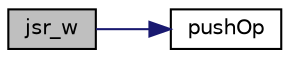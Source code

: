 digraph "jsr_w"
{
 // INTERACTIVE_SVG=YES
  edge [fontname="Helvetica",fontsize="10",labelfontname="Helvetica",labelfontsize="10"];
  node [fontname="Helvetica",fontsize="10",shape=record];
  rankdir="LR";
  Node3063 [label="jsr_w",height=0.2,width=0.4,color="black", fillcolor="grey75", style="filled", fontcolor="black"];
  Node3063 -> Node3064 [color="midnightblue",fontsize="10",style="solid",fontname="Helvetica"];
  Node3064 [label="pushOp",height=0.2,width=0.4,color="black", fillcolor="white", style="filled",URL="$frame_8c.html#a50993c39467516396b64a90eb81af0ba"];
}
